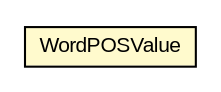#!/usr/local/bin/dot
#
# Class diagram 
# Generated by UMLGraph version R5_6-24-gf6e263 (http://www.umlgraph.org/)
#

digraph G {
	edge [fontname="arial",fontsize=10,labelfontname="arial",labelfontsize=10];
	node [fontname="arial",fontsize=10,shape=plaintext];
	nodesep=0.25;
	ranksep=0.5;
	// edu.arizona.biosemantics.semanticmarkup.markupelement.description.ling.learn.lib.unsupervised.WordPOSValue
	c147685 [label=<<table title="edu.arizona.biosemantics.semanticmarkup.markupelement.description.ling.learn.lib.unsupervised.WordPOSValue" border="0" cellborder="1" cellspacing="0" cellpadding="2" port="p" bgcolor="lemonChiffon" href="./WordPOSValue.html">
		<tr><td><table border="0" cellspacing="0" cellpadding="1">
<tr><td align="center" balign="center"> WordPOSValue </td></tr>
		</table></td></tr>
		</table>>, URL="./WordPOSValue.html", fontname="arial", fontcolor="black", fontsize=10.0];
}


